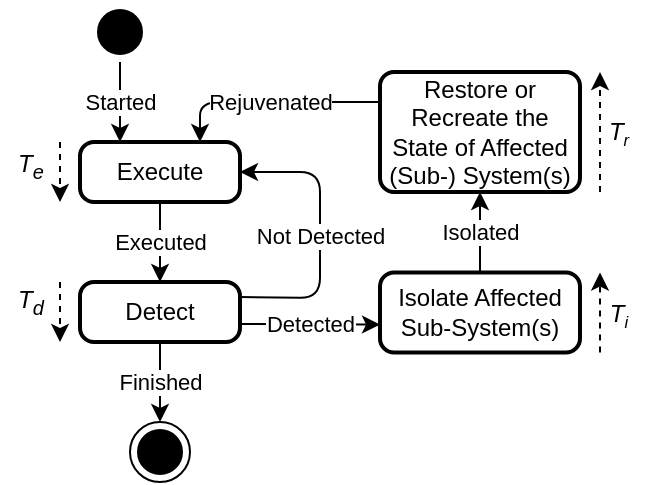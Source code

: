 <mxfile version="13.3.1" type="device"><diagram id="C5RBs43oDa-KdzZeNtuy" name="Page-1"><mxGraphModel dx="946" dy="542" grid="1" gridSize="10" guides="1" tooltips="1" connect="1" arrows="1" fold="1" page="1" pageScale="1" pageWidth="827" pageHeight="1169" math="0" shadow="0"><root><mxCell id="WIyWlLk6GJQsqaUBKTNV-0"/><mxCell id="WIyWlLk6GJQsqaUBKTNV-1" parent="WIyWlLk6GJQsqaUBKTNV-0"/><mxCell id="gS6o8VqeqXPsHkakJWrJ-3" value="Detect" style="rounded=1;whiteSpace=wrap;html=1;absoluteArcSize=1;arcSize=14;strokeWidth=2;" parent="WIyWlLk6GJQsqaUBKTNV-1" vertex="1"><mxGeometry x="310" y="250" width="80" height="30" as="geometry"/></mxCell><mxCell id="gS6o8VqeqXPsHkakJWrJ-13" value="Isolate Affected&lt;br&gt;Sub-System(s)" style="rounded=1;whiteSpace=wrap;html=1;absoluteArcSize=1;arcSize=14;strokeWidth=2;" parent="WIyWlLk6GJQsqaUBKTNV-1" vertex="1"><mxGeometry x="460" y="245.25" width="100" height="40" as="geometry"/></mxCell><mxCell id="gS6o8VqeqXPsHkakJWrJ-33" value="&lt;i&gt;T&lt;sub&gt;d&lt;/sub&gt;&lt;/i&gt;" style="text;html=1;align=center;verticalAlign=middle;resizable=0;points=[];autosize=1;" parent="WIyWlLk6GJQsqaUBKTNV-1" vertex="1"><mxGeometry x="270" y="250" width="30" height="20" as="geometry"/></mxCell><mxCell id="gS6o8VqeqXPsHkakJWrJ-41" value="" style="endArrow=classic;html=1;dashed=1;" parent="WIyWlLk6GJQsqaUBKTNV-1" edge="1"><mxGeometry width="50" height="50" relative="1" as="geometry"><mxPoint x="300" y="250" as="sourcePoint"/><mxPoint x="300" y="280" as="targetPoint"/></mxGeometry></mxCell><mxCell id="ICovKSawRmAeMIJ5vwR8-0" value="Executed" style="endArrow=classic;html=1;exitX=0.5;exitY=1;exitDx=0;exitDy=0;entryX=0.5;entryY=0;entryDx=0;entryDy=0;" parent="WIyWlLk6GJQsqaUBKTNV-1" source="ICovKSawRmAeMIJ5vwR8-1" target="gS6o8VqeqXPsHkakJWrJ-3" edge="1"><mxGeometry width="50" height="50" relative="1" as="geometry"><mxPoint x="350" y="210" as="sourcePoint"/><mxPoint x="390" y="230" as="targetPoint"/></mxGeometry></mxCell><mxCell id="ICovKSawRmAeMIJ5vwR8-1" value="Execute" style="rounded=1;whiteSpace=wrap;html=1;absoluteArcSize=1;arcSize=14;strokeWidth=2;" parent="WIyWlLk6GJQsqaUBKTNV-1" vertex="1"><mxGeometry x="310" y="180" width="80" height="30" as="geometry"/></mxCell><mxCell id="ICovKSawRmAeMIJ5vwR8-13" value="Rejuvenated" style="endArrow=classic;html=1;entryX=0.75;entryY=0;entryDx=0;entryDy=0;exitX=0;exitY=0.25;exitDx=0;exitDy=0;" parent="WIyWlLk6GJQsqaUBKTNV-1" source="WDNKD_YHrygnSuk3qcdt-0" target="ICovKSawRmAeMIJ5vwR8-1" edge="1"><mxGeometry width="50" height="50" relative="1" as="geometry"><mxPoint x="430" y="70" as="sourcePoint"/><mxPoint x="580" y="210" as="targetPoint"/><Array as="points"><mxPoint x="370" y="160"/></Array></mxGeometry></mxCell><mxCell id="ICovKSawRmAeMIJ5vwR8-33" value="" style="endArrow=classic;html=1;dashed=1;" parent="WIyWlLk6GJQsqaUBKTNV-1" edge="1"><mxGeometry width="50" height="50" relative="1" as="geometry"><mxPoint x="300" y="180" as="sourcePoint"/><mxPoint x="300" y="210" as="targetPoint"/></mxGeometry></mxCell><mxCell id="ICovKSawRmAeMIJ5vwR8-34" value="&lt;i&gt;T&lt;sub&gt;e&lt;/sub&gt;&lt;/i&gt;" style="text;html=1;align=center;verticalAlign=middle;resizable=0;points=[];autosize=1;" parent="WIyWlLk6GJQsqaUBKTNV-1" vertex="1"><mxGeometry x="270" y="182" width="30" height="20" as="geometry"/></mxCell><mxCell id="WDNKD_YHrygnSuk3qcdt-0" value="Restore or Recreate the State of Affected&lt;br&gt;(Sub-) System(s)" style="rounded=1;whiteSpace=wrap;html=1;absoluteArcSize=1;arcSize=14;strokeWidth=2;" parent="WIyWlLk6GJQsqaUBKTNV-1" vertex="1"><mxGeometry x="460" y="145" width="100" height="60" as="geometry"/></mxCell><mxCell id="WDNKD_YHrygnSuk3qcdt-3" value="Isolated" style="endArrow=classic;html=1;exitX=0.5;exitY=0;exitDx=0;exitDy=0;entryX=0.5;entryY=1;entryDx=0;entryDy=0;" parent="WIyWlLk6GJQsqaUBKTNV-1" source="gS6o8VqeqXPsHkakJWrJ-13" target="WDNKD_YHrygnSuk3qcdt-0" edge="1"><mxGeometry width="50" height="50" relative="1" as="geometry"><mxPoint x="410" y="250" as="sourcePoint"/><mxPoint x="460" y="200" as="targetPoint"/></mxGeometry></mxCell><mxCell id="WDNKD_YHrygnSuk3qcdt-4" value="&lt;i&gt;T&lt;font size=&quot;1&quot;&gt;&lt;sub&gt;i&lt;/sub&gt;&lt;br&gt;&lt;/font&gt;&lt;/i&gt;" style="text;html=1;align=center;verticalAlign=middle;resizable=0;points=[];autosize=1;" parent="WIyWlLk6GJQsqaUBKTNV-1" vertex="1"><mxGeometry x="569" y="255.75" width="20" height="20" as="geometry"/></mxCell><mxCell id="WDNKD_YHrygnSuk3qcdt-5" value="" style="endArrow=classic;html=1;dashed=1;" parent="WIyWlLk6GJQsqaUBKTNV-1" edge="1"><mxGeometry width="50" height="50" relative="1" as="geometry"><mxPoint x="570" y="285.25" as="sourcePoint"/><mxPoint x="570" y="245.25" as="targetPoint"/></mxGeometry></mxCell><mxCell id="O4MEUlNmVhhvHetVp7a8-4" value="&lt;i&gt;T&lt;font size=&quot;1&quot;&gt;&lt;sub&gt;r&lt;/sub&gt;&lt;br&gt;&lt;/font&gt;&lt;/i&gt;" style="text;html=1;align=center;verticalAlign=middle;resizable=0;points=[];autosize=1;" parent="WIyWlLk6GJQsqaUBKTNV-1" vertex="1"><mxGeometry x="564" y="165" width="30" height="20" as="geometry"/></mxCell><mxCell id="O4MEUlNmVhhvHetVp7a8-5" value="" style="endArrow=classic;html=1;dashed=1;exitX=0.2;exitY=0.725;exitDx=0;exitDy=0;exitPerimeter=0;" parent="WIyWlLk6GJQsqaUBKTNV-1" edge="1"><mxGeometry width="50" height="50" relative="1" as="geometry"><mxPoint x="570" y="205" as="sourcePoint"/><mxPoint x="570" y="145" as="targetPoint"/></mxGeometry></mxCell><mxCell id="V36rKp1oe_epokibwdiU-0" value="Detected" style="endArrow=classic;html=1;exitX=1;exitY=0.5;exitDx=0;exitDy=0;entryX=0;entryY=0.5;entryDx=0;entryDy=0;" parent="WIyWlLk6GJQsqaUBKTNV-1" edge="1"><mxGeometry width="50" height="50" relative="1" as="geometry"><mxPoint x="390" y="271" as="sourcePoint"/><mxPoint x="460" y="271.25" as="targetPoint"/></mxGeometry></mxCell><mxCell id="V36rKp1oe_epokibwdiU-1" value="" style="ellipse;html=1;shape=endState;fillColor=#000000;strokeColor=#000000;" parent="WIyWlLk6GJQsqaUBKTNV-1" vertex="1"><mxGeometry x="335" y="320" width="30" height="30" as="geometry"/></mxCell><mxCell id="V36rKp1oe_epokibwdiU-2" value="Finished" style="endArrow=classic;html=1;exitX=0.5;exitY=1;exitDx=0;exitDy=0;" parent="WIyWlLk6GJQsqaUBKTNV-1" source="gS6o8VqeqXPsHkakJWrJ-3" target="V36rKp1oe_epokibwdiU-1" edge="1"><mxGeometry width="50" height="50" relative="1" as="geometry"><mxPoint x="360" y="320" as="sourcePoint"/><mxPoint x="360" y="430" as="targetPoint"/></mxGeometry></mxCell><mxCell id="V36rKp1oe_epokibwdiU-7" value="" style="ellipse;html=1;shape=startState;fillColor=#000000;strokeColor=#000000;" parent="WIyWlLk6GJQsqaUBKTNV-1" vertex="1"><mxGeometry x="315" y="110" width="30" height="30" as="geometry"/></mxCell><mxCell id="V36rKp1oe_epokibwdiU-8" value="Started" style="endArrow=classic;html=1;entryX=0.25;entryY=0;entryDx=0;entryDy=0;exitX=0.5;exitY=1;exitDx=0;exitDy=0;" parent="WIyWlLk6GJQsqaUBKTNV-1" source="V36rKp1oe_epokibwdiU-7" target="ICovKSawRmAeMIJ5vwR8-1" edge="1"><mxGeometry width="50" height="50" relative="1" as="geometry"><mxPoint x="350" y="130" as="sourcePoint"/><mxPoint x="255" y="130" as="targetPoint"/></mxGeometry></mxCell><mxCell id="Ko8axUD5TNpNPnu7FvDu-0" value="Not Detected" style="endArrow=classic;html=1;exitX=1;exitY=0.25;exitDx=0;exitDy=0;entryX=1;entryY=0.5;entryDx=0;entryDy=0;" edge="1" parent="WIyWlLk6GJQsqaUBKTNV-1" source="gS6o8VqeqXPsHkakJWrJ-3" target="ICovKSawRmAeMIJ5vwR8-1"><mxGeometry width="50" height="50" relative="1" as="geometry"><mxPoint x="400" y="281" as="sourcePoint"/><mxPoint x="470" y="281.25" as="targetPoint"/><Array as="points"><mxPoint x="430" y="258"/><mxPoint x="430" y="195"/></Array></mxGeometry></mxCell></root></mxGraphModel></diagram></mxfile>
